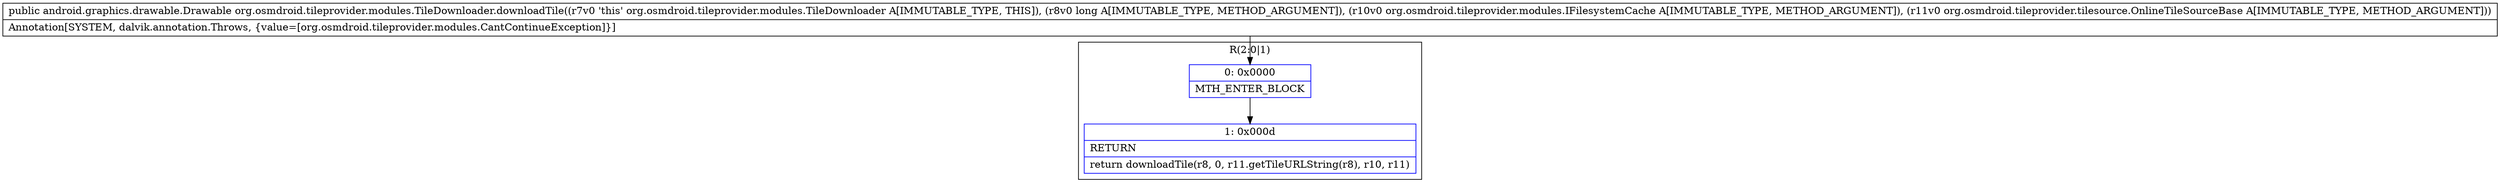 digraph "CFG fororg.osmdroid.tileprovider.modules.TileDownloader.downloadTile(JLorg\/osmdroid\/tileprovider\/modules\/IFilesystemCache;Lorg\/osmdroid\/tileprovider\/tilesource\/OnlineTileSourceBase;)Landroid\/graphics\/drawable\/Drawable;" {
subgraph cluster_Region_705411143 {
label = "R(2:0|1)";
node [shape=record,color=blue];
Node_0 [shape=record,label="{0\:\ 0x0000|MTH_ENTER_BLOCK\l}"];
Node_1 [shape=record,label="{1\:\ 0x000d|RETURN\l|return downloadTile(r8, 0, r11.getTileURLString(r8), r10, r11)\l}"];
}
MethodNode[shape=record,label="{public android.graphics.drawable.Drawable org.osmdroid.tileprovider.modules.TileDownloader.downloadTile((r7v0 'this' org.osmdroid.tileprovider.modules.TileDownloader A[IMMUTABLE_TYPE, THIS]), (r8v0 long A[IMMUTABLE_TYPE, METHOD_ARGUMENT]), (r10v0 org.osmdroid.tileprovider.modules.IFilesystemCache A[IMMUTABLE_TYPE, METHOD_ARGUMENT]), (r11v0 org.osmdroid.tileprovider.tilesource.OnlineTileSourceBase A[IMMUTABLE_TYPE, METHOD_ARGUMENT]))  | Annotation[SYSTEM, dalvik.annotation.Throws, \{value=[org.osmdroid.tileprovider.modules.CantContinueException]\}]\l}"];
MethodNode -> Node_0;
Node_0 -> Node_1;
}

